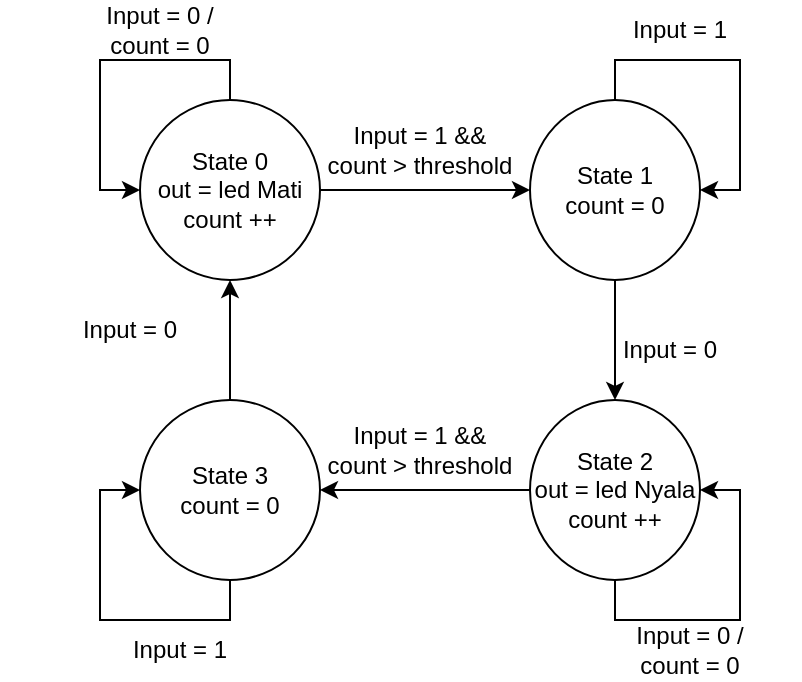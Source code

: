 <mxfile version="20.5.3" type="device"><diagram id="fkoKNzvmBObB8w-SekQL" name="Page-1"><mxGraphModel dx="868" dy="488" grid="1" gridSize="10" guides="1" tooltips="1" connect="1" arrows="1" fold="1" page="1" pageScale="1" pageWidth="850" pageHeight="1100" math="0" shadow="0"><root><mxCell id="0"/><mxCell id="1" parent="0"/><mxCell id="Z6reXiKVlk-8DA5PBIe4-3" style="edgeStyle=orthogonalEdgeStyle;rounded=0;orthogonalLoop=1;jettySize=auto;html=1;entryX=0;entryY=0.5;entryDx=0;entryDy=0;" edge="1" parent="1" source="Z6reXiKVlk-8DA5PBIe4-1" target="Z6reXiKVlk-8DA5PBIe4-2"><mxGeometry relative="1" as="geometry"/></mxCell><mxCell id="Z6reXiKVlk-8DA5PBIe4-1" value="State 0&lt;br&gt;out = led Mati&lt;br&gt;count ++" style="ellipse;whiteSpace=wrap;html=1;" vertex="1" parent="1"><mxGeometry x="150" y="100" width="90" height="90" as="geometry"/></mxCell><mxCell id="Z6reXiKVlk-8DA5PBIe4-8" value="" style="edgeStyle=orthogonalEdgeStyle;rounded=0;orthogonalLoop=1;jettySize=auto;html=1;" edge="1" parent="1" source="Z6reXiKVlk-8DA5PBIe4-2" target="Z6reXiKVlk-8DA5PBIe4-5"><mxGeometry relative="1" as="geometry"/></mxCell><mxCell id="Z6reXiKVlk-8DA5PBIe4-2" value="State 1&lt;br&gt;count = 0" style="ellipse;whiteSpace=wrap;html=1;" vertex="1" parent="1"><mxGeometry x="345" y="100" width="85" height="90" as="geometry"/></mxCell><mxCell id="Z6reXiKVlk-8DA5PBIe4-4" value="Input = 1 &amp;amp;&amp;amp; &lt;br&gt;count &amp;gt; threshold" style="text;html=1;strokeColor=none;fillColor=none;align=center;verticalAlign=middle;whiteSpace=wrap;rounded=0;" vertex="1" parent="1"><mxGeometry x="240" y="110" width="100" height="30" as="geometry"/></mxCell><mxCell id="Z6reXiKVlk-8DA5PBIe4-13" value="" style="edgeStyle=orthogonalEdgeStyle;rounded=0;orthogonalLoop=1;jettySize=auto;html=1;" edge="1" parent="1" source="Z6reXiKVlk-8DA5PBIe4-5" target="Z6reXiKVlk-8DA5PBIe4-12"><mxGeometry relative="1" as="geometry"/></mxCell><mxCell id="Z6reXiKVlk-8DA5PBIe4-5" value="State 2&lt;br&gt;out = led Nyala&lt;br&gt;count ++" style="ellipse;whiteSpace=wrap;html=1;" vertex="1" parent="1"><mxGeometry x="345" y="250" width="85" height="90" as="geometry"/></mxCell><mxCell id="Z6reXiKVlk-8DA5PBIe4-9" value="Input = 0" style="text;html=1;strokeColor=none;fillColor=none;align=center;verticalAlign=middle;whiteSpace=wrap;rounded=0;" vertex="1" parent="1"><mxGeometry x="350" y="210" width="130" height="30" as="geometry"/></mxCell><mxCell id="Z6reXiKVlk-8DA5PBIe4-10" style="edgeStyle=orthogonalEdgeStyle;rounded=0;orthogonalLoop=1;jettySize=auto;html=1;exitX=0.5;exitY=0;exitDx=0;exitDy=0;entryX=1;entryY=0.5;entryDx=0;entryDy=0;" edge="1" parent="1" source="Z6reXiKVlk-8DA5PBIe4-2" target="Z6reXiKVlk-8DA5PBIe4-2"><mxGeometry relative="1" as="geometry"/></mxCell><mxCell id="Z6reXiKVlk-8DA5PBIe4-11" value="Input = 1" style="text;html=1;strokeColor=none;fillColor=none;align=center;verticalAlign=middle;whiteSpace=wrap;rounded=0;" vertex="1" parent="1"><mxGeometry x="390" y="50" width="60" height="30" as="geometry"/></mxCell><mxCell id="Z6reXiKVlk-8DA5PBIe4-15" value="" style="edgeStyle=orthogonalEdgeStyle;rounded=0;orthogonalLoop=1;jettySize=auto;html=1;" edge="1" parent="1" source="Z6reXiKVlk-8DA5PBIe4-12" target="Z6reXiKVlk-8DA5PBIe4-1"><mxGeometry relative="1" as="geometry"/></mxCell><mxCell id="Z6reXiKVlk-8DA5PBIe4-18" style="edgeStyle=orthogonalEdgeStyle;rounded=0;orthogonalLoop=1;jettySize=auto;html=1;entryX=0;entryY=0.5;entryDx=0;entryDy=0;" edge="1" parent="1" source="Z6reXiKVlk-8DA5PBIe4-12" target="Z6reXiKVlk-8DA5PBIe4-12"><mxGeometry relative="1" as="geometry"><mxPoint x="160" y="360.0" as="targetPoint"/><Array as="points"><mxPoint x="195" y="360"/><mxPoint x="130" y="360"/><mxPoint x="130" y="295"/></Array></mxGeometry></mxCell><mxCell id="Z6reXiKVlk-8DA5PBIe4-12" value="State 3&lt;br&gt;count = 0" style="ellipse;whiteSpace=wrap;html=1;" vertex="1" parent="1"><mxGeometry x="150" y="250" width="90" height="90" as="geometry"/></mxCell><mxCell id="Z6reXiKVlk-8DA5PBIe4-16" value="Input = 0" style="text;html=1;strokeColor=none;fillColor=none;align=center;verticalAlign=middle;whiteSpace=wrap;rounded=0;" vertex="1" parent="1"><mxGeometry x="80" y="200" width="130" height="30" as="geometry"/></mxCell><mxCell id="Z6reXiKVlk-8DA5PBIe4-19" value="Input = 1" style="text;html=1;strokeColor=none;fillColor=none;align=center;verticalAlign=middle;whiteSpace=wrap;rounded=0;" vertex="1" parent="1"><mxGeometry x="140" y="360" width="60" height="30" as="geometry"/></mxCell><mxCell id="Z6reXiKVlk-8DA5PBIe4-20" style="edgeStyle=orthogonalEdgeStyle;rounded=0;orthogonalLoop=1;jettySize=auto;html=1;entryX=0;entryY=0.5;entryDx=0;entryDy=0;" edge="1" parent="1" source="Z6reXiKVlk-8DA5PBIe4-1" target="Z6reXiKVlk-8DA5PBIe4-1"><mxGeometry relative="1" as="geometry"><Array as="points"><mxPoint x="195" y="80"/><mxPoint x="130" y="80"/><mxPoint x="130" y="145"/></Array></mxGeometry></mxCell><mxCell id="Z6reXiKVlk-8DA5PBIe4-21" value="Input = 0 / count = 0" style="text;html=1;strokeColor=none;fillColor=none;align=center;verticalAlign=middle;whiteSpace=wrap;rounded=0;" vertex="1" parent="1"><mxGeometry x="130" y="50" width="60" height="30" as="geometry"/></mxCell><mxCell id="Z6reXiKVlk-8DA5PBIe4-22" style="edgeStyle=orthogonalEdgeStyle;rounded=0;orthogonalLoop=1;jettySize=auto;html=1;entryX=1;entryY=0.5;entryDx=0;entryDy=0;" edge="1" parent="1" source="Z6reXiKVlk-8DA5PBIe4-5" target="Z6reXiKVlk-8DA5PBIe4-5"><mxGeometry relative="1" as="geometry"><Array as="points"><mxPoint x="388" y="360"/><mxPoint x="450" y="360"/><mxPoint x="450" y="295"/></Array></mxGeometry></mxCell><mxCell id="Z6reXiKVlk-8DA5PBIe4-23" value="Input = 0 / count = 0" style="text;html=1;strokeColor=none;fillColor=none;align=center;verticalAlign=middle;whiteSpace=wrap;rounded=0;" vertex="1" parent="1"><mxGeometry x="395" y="360" width="60" height="30" as="geometry"/></mxCell><mxCell id="Z6reXiKVlk-8DA5PBIe4-24" value="Input = 1 &amp;amp;&amp;amp; &lt;br&gt;count &amp;gt; threshold" style="text;html=1;strokeColor=none;fillColor=none;align=center;verticalAlign=middle;whiteSpace=wrap;rounded=0;" vertex="1" parent="1"><mxGeometry x="240" y="260" width="100" height="30" as="geometry"/></mxCell></root></mxGraphModel></diagram></mxfile>
